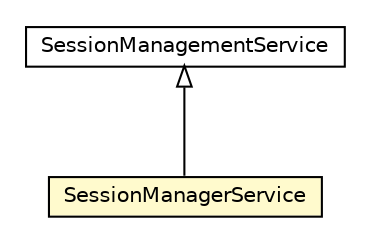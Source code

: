 #!/usr/local/bin/dot
#
# Class diagram 
# Generated by UMLGraph version R5_6-24-gf6e263 (http://www.umlgraph.org/)
#

digraph G {
	edge [fontname="Helvetica",fontsize=10,labelfontname="Helvetica",labelfontsize=10];
	node [fontname="Helvetica",fontsize=10,shape=plaintext];
	nodesep=0.25;
	ranksep=0.5;
	// org.universAAL.ontology.security.SessionManagementService
	c7491207 [label=<<table title="org.universAAL.ontology.security.SessionManagementService" border="0" cellborder="1" cellspacing="0" cellpadding="2" port="p" href="../../../../ontology/security/SessionManagementService.html">
		<tr><td><table border="0" cellspacing="0" cellpadding="1">
<tr><td align="center" balign="center"> SessionManagementService </td></tr>
		</table></td></tr>
		</table>>, URL="../../../../ontology/security/SessionManagementService.html", fontname="Helvetica", fontcolor="black", fontsize=10.0];
	// org.universAAL.security.session.manager.service.SessionManagerService
	c7492021 [label=<<table title="org.universAAL.security.session.manager.service.SessionManagerService" border="0" cellborder="1" cellspacing="0" cellpadding="2" port="p" bgcolor="lemonChiffon" href="./SessionManagerService.html">
		<tr><td><table border="0" cellspacing="0" cellpadding="1">
<tr><td align="center" balign="center"> SessionManagerService </td></tr>
		</table></td></tr>
		</table>>, URL="./SessionManagerService.html", fontname="Helvetica", fontcolor="black", fontsize=10.0];
	//org.universAAL.security.session.manager.service.SessionManagerService extends org.universAAL.ontology.security.SessionManagementService
	c7491207:p -> c7492021:p [dir=back,arrowtail=empty];
}

